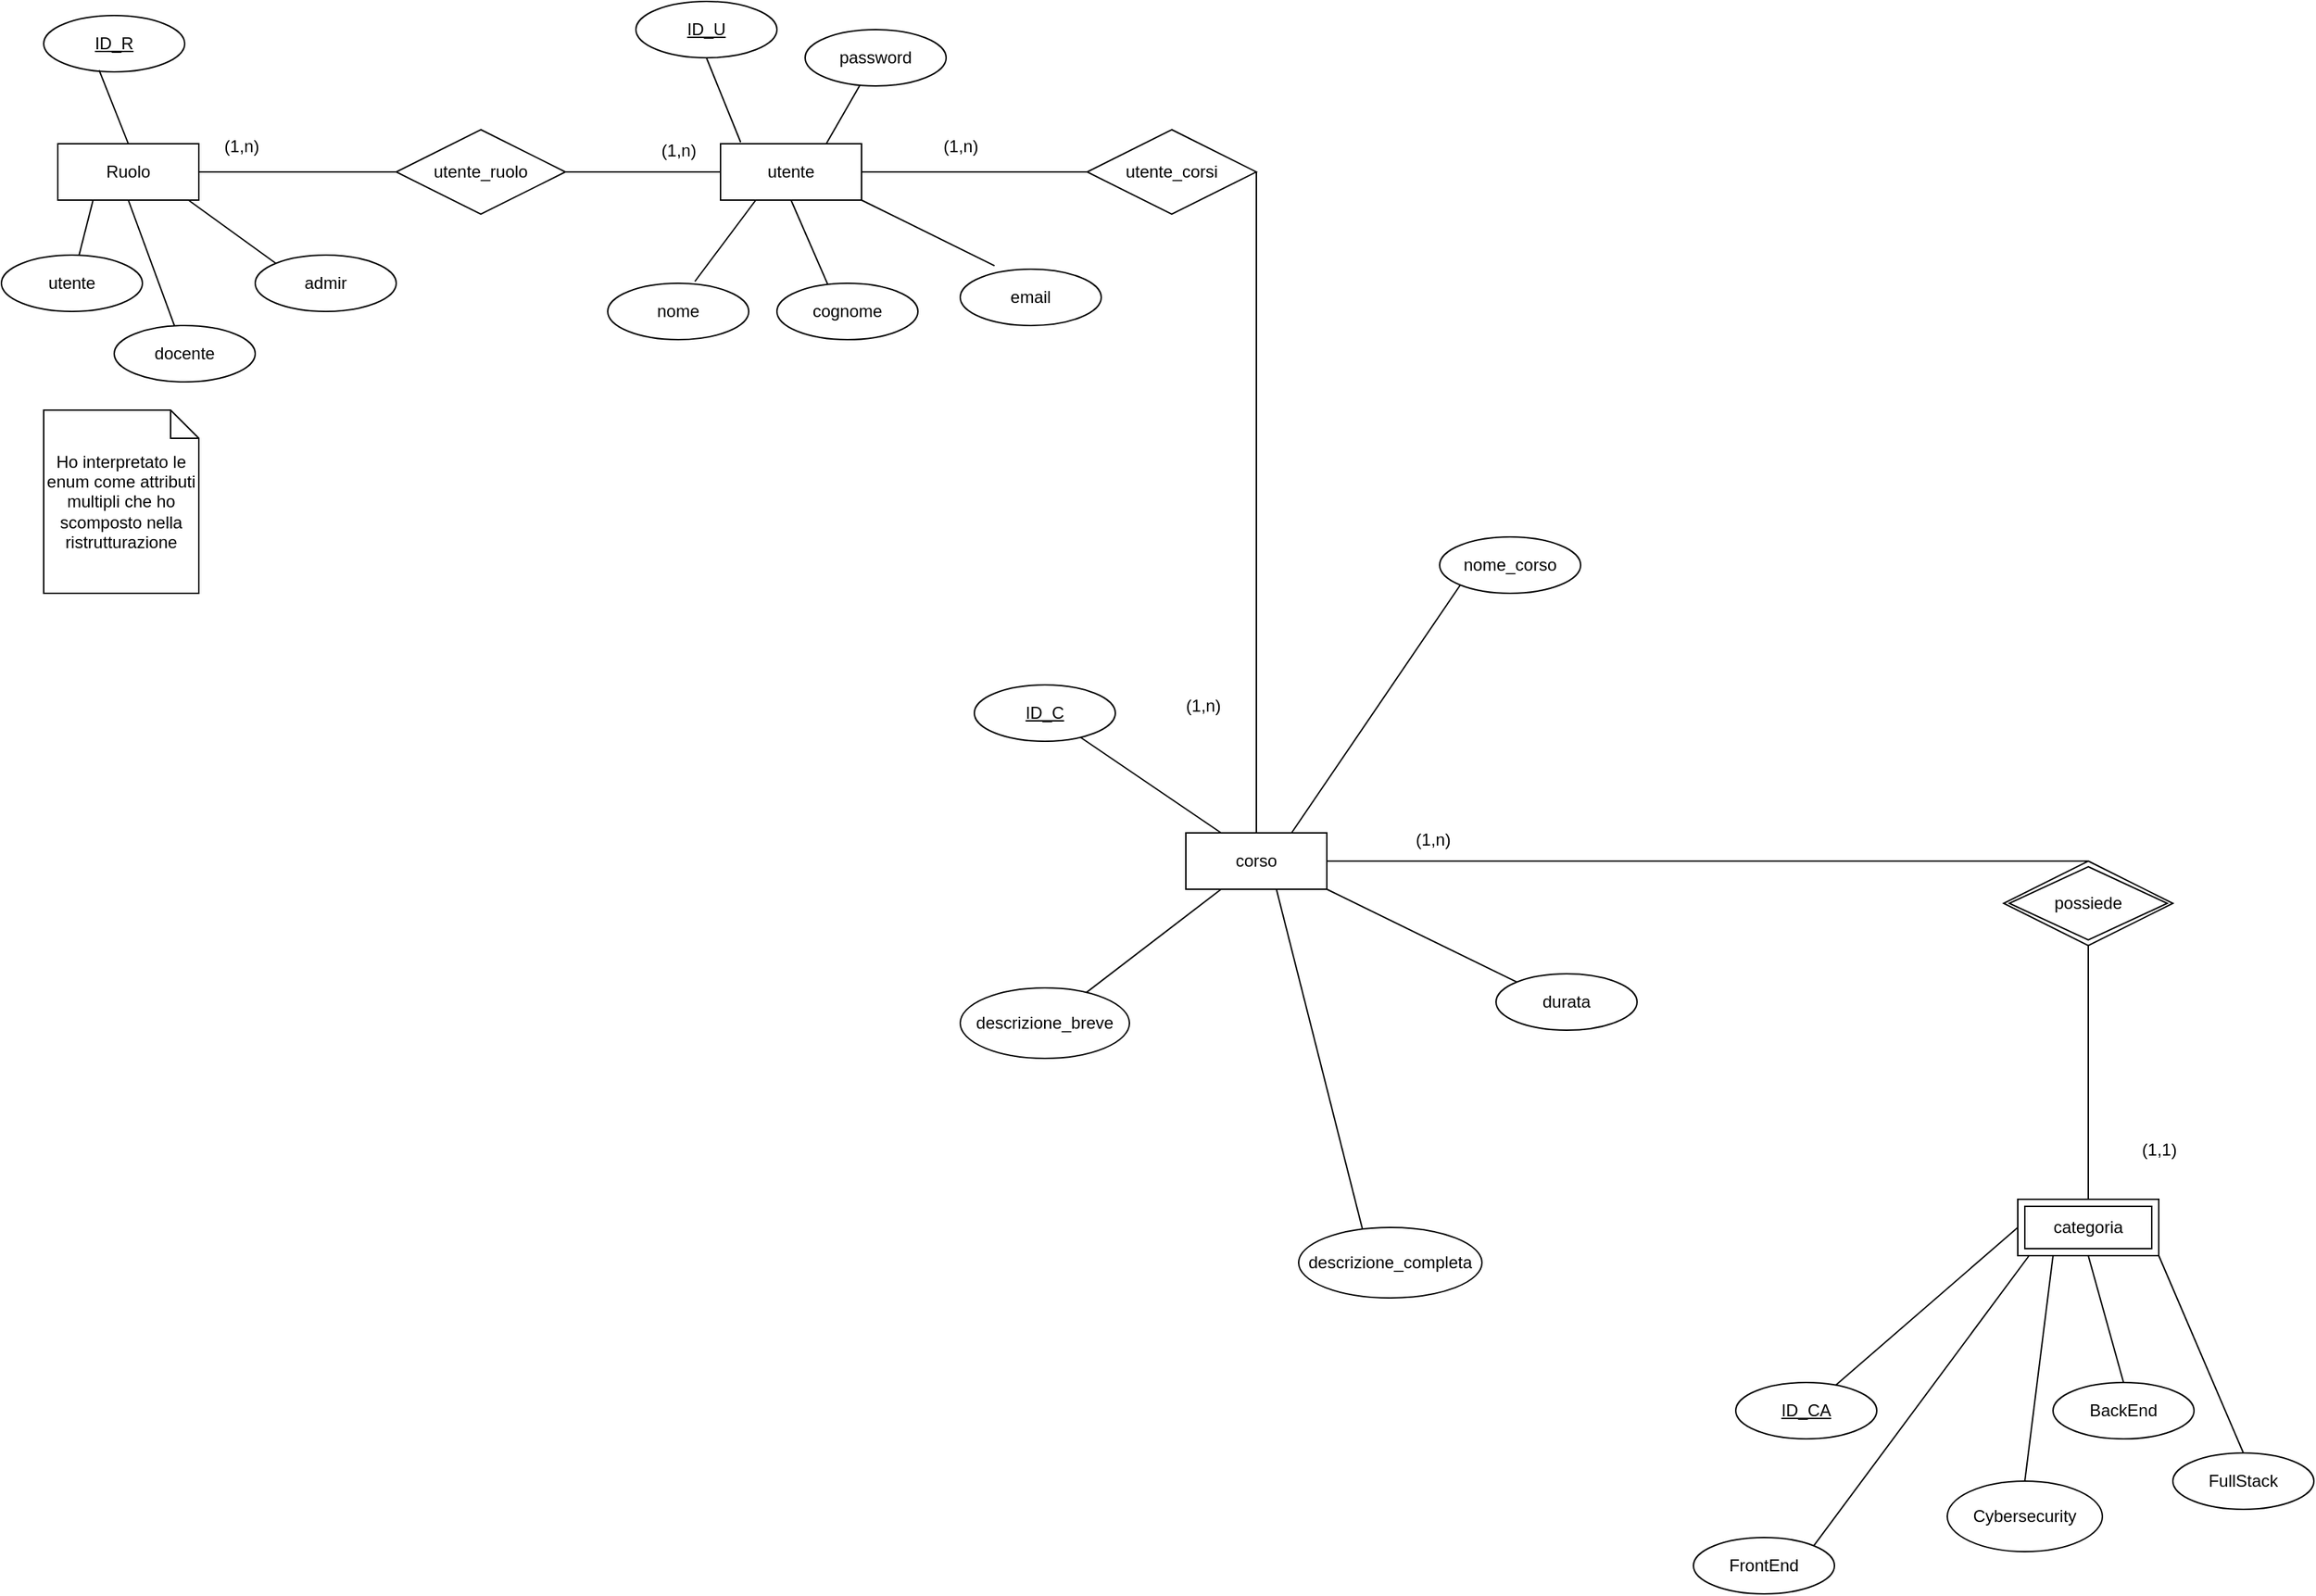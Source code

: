 <mxfile version="24.2.3" type="device">
  <diagram name="Pagina-1" id="w3DMCHcgenHs0GfEL7m-">
    <mxGraphModel dx="488" dy="413" grid="1" gridSize="10" guides="1" tooltips="1" connect="1" arrows="1" fold="1" page="1" pageScale="1" pageWidth="1654" pageHeight="1169" math="0" shadow="0">
      <root>
        <mxCell id="0" />
        <mxCell id="1" parent="0" />
        <mxCell id="BSwW54vIaD1mEI9cj9TZ-1" value="Ruolo" style="whiteSpace=wrap;html=1;align=center;" vertex="1" parent="1">
          <mxGeometry x="40" y="121" width="100" height="40" as="geometry" />
        </mxCell>
        <mxCell id="BSwW54vIaD1mEI9cj9TZ-2" value="ID_R" style="ellipse;whiteSpace=wrap;html=1;align=center;fontStyle=4;" vertex="1" parent="1">
          <mxGeometry x="30" y="30" width="100" height="40" as="geometry" />
        </mxCell>
        <mxCell id="BSwW54vIaD1mEI9cj9TZ-3" value="" style="endArrow=none;html=1;rounded=0;exitX=0.5;exitY=0;exitDx=0;exitDy=0;entryX=0.393;entryY=0.969;entryDx=0;entryDy=0;entryPerimeter=0;" edge="1" parent="1" source="BSwW54vIaD1mEI9cj9TZ-1" target="BSwW54vIaD1mEI9cj9TZ-2">
          <mxGeometry relative="1" as="geometry">
            <mxPoint x="280" y="350" as="sourcePoint" />
            <mxPoint x="80" y="70" as="targetPoint" />
          </mxGeometry>
        </mxCell>
        <mxCell id="BSwW54vIaD1mEI9cj9TZ-7" value="" style="endArrow=none;html=1;rounded=0;exitX=0.25;exitY=1;exitDx=0;exitDy=0;" edge="1" parent="1" source="BSwW54vIaD1mEI9cj9TZ-1" target="BSwW54vIaD1mEI9cj9TZ-8">
          <mxGeometry relative="1" as="geometry">
            <mxPoint x="280" y="330" as="sourcePoint" />
            <mxPoint x="60" y="200" as="targetPoint" />
          </mxGeometry>
        </mxCell>
        <mxCell id="BSwW54vIaD1mEI9cj9TZ-8" value="utente" style="ellipse;whiteSpace=wrap;html=1;align=center;" vertex="1" parent="1">
          <mxGeometry y="200" width="100" height="40" as="geometry" />
        </mxCell>
        <mxCell id="BSwW54vIaD1mEI9cj9TZ-9" value="" style="endArrow=none;html=1;rounded=0;exitX=0.5;exitY=1;exitDx=0;exitDy=0;" edge="1" parent="1" source="BSwW54vIaD1mEI9cj9TZ-1" target="BSwW54vIaD1mEI9cj9TZ-10">
          <mxGeometry relative="1" as="geometry">
            <mxPoint x="250" y="330" as="sourcePoint" />
            <mxPoint x="130" y="270" as="targetPoint" />
          </mxGeometry>
        </mxCell>
        <mxCell id="BSwW54vIaD1mEI9cj9TZ-10" value="docente" style="ellipse;whiteSpace=wrap;html=1;align=center;" vertex="1" parent="1">
          <mxGeometry x="80" y="250" width="100" height="40" as="geometry" />
        </mxCell>
        <mxCell id="BSwW54vIaD1mEI9cj9TZ-11" value="admir" style="ellipse;whiteSpace=wrap;html=1;align=center;" vertex="1" parent="1">
          <mxGeometry x="180" y="200" width="100" height="40" as="geometry" />
        </mxCell>
        <mxCell id="BSwW54vIaD1mEI9cj9TZ-12" value="" style="endArrow=none;html=1;rounded=0;exitX=0.93;exitY=1.007;exitDx=0;exitDy=0;exitPerimeter=0;entryX=0;entryY=0;entryDx=0;entryDy=0;" edge="1" parent="1" source="BSwW54vIaD1mEI9cj9TZ-1" target="BSwW54vIaD1mEI9cj9TZ-11">
          <mxGeometry relative="1" as="geometry">
            <mxPoint x="250" y="330" as="sourcePoint" />
            <mxPoint x="180" y="200" as="targetPoint" />
          </mxGeometry>
        </mxCell>
        <mxCell id="BSwW54vIaD1mEI9cj9TZ-13" value="" style="endArrow=none;html=1;rounded=0;exitX=1;exitY=0.5;exitDx=0;exitDy=0;" edge="1" parent="1" source="BSwW54vIaD1mEI9cj9TZ-1" target="BSwW54vIaD1mEI9cj9TZ-14">
          <mxGeometry relative="1" as="geometry">
            <mxPoint x="250" y="330" as="sourcePoint" />
            <mxPoint x="320" y="141" as="targetPoint" />
          </mxGeometry>
        </mxCell>
        <mxCell id="BSwW54vIaD1mEI9cj9TZ-14" value="utente_ruolo" style="shape=rhombus;perimeter=rhombusPerimeter;whiteSpace=wrap;html=1;align=center;" vertex="1" parent="1">
          <mxGeometry x="280" y="111" width="120" height="60" as="geometry" />
        </mxCell>
        <mxCell id="BSwW54vIaD1mEI9cj9TZ-15" value="" style="endArrow=none;html=1;rounded=0;exitX=1;exitY=0.5;exitDx=0;exitDy=0;" edge="1" parent="1" source="BSwW54vIaD1mEI9cj9TZ-14" target="BSwW54vIaD1mEI9cj9TZ-16">
          <mxGeometry relative="1" as="geometry">
            <mxPoint x="250" y="330" as="sourcePoint" />
            <mxPoint x="500" y="141" as="targetPoint" />
          </mxGeometry>
        </mxCell>
        <mxCell id="BSwW54vIaD1mEI9cj9TZ-16" value="utente" style="whiteSpace=wrap;html=1;align=center;" vertex="1" parent="1">
          <mxGeometry x="510" y="121" width="100" height="40" as="geometry" />
        </mxCell>
        <mxCell id="BSwW54vIaD1mEI9cj9TZ-17" value="(1,n)" style="text;html=1;align=center;verticalAlign=middle;resizable=0;points=[];autosize=1;strokeColor=none;fillColor=none;" vertex="1" parent="1">
          <mxGeometry x="145" y="108" width="50" height="30" as="geometry" />
        </mxCell>
        <mxCell id="BSwW54vIaD1mEI9cj9TZ-18" value="(1,n)" style="text;html=1;align=center;verticalAlign=middle;resizable=0;points=[];autosize=1;strokeColor=none;fillColor=none;" vertex="1" parent="1">
          <mxGeometry x="455" y="111" width="50" height="30" as="geometry" />
        </mxCell>
        <mxCell id="BSwW54vIaD1mEI9cj9TZ-19" value="" style="endArrow=none;html=1;rounded=0;entryX=0.143;entryY=-0.025;entryDx=0;entryDy=0;entryPerimeter=0;exitX=0.5;exitY=1;exitDx=0;exitDy=0;" edge="1" parent="1" source="BSwW54vIaD1mEI9cj9TZ-20" target="BSwW54vIaD1mEI9cj9TZ-16">
          <mxGeometry relative="1" as="geometry">
            <mxPoint x="510" y="60" as="sourcePoint" />
            <mxPoint x="540" y="120" as="targetPoint" />
          </mxGeometry>
        </mxCell>
        <mxCell id="BSwW54vIaD1mEI9cj9TZ-20" value="ID_U" style="ellipse;whiteSpace=wrap;html=1;align=center;fontStyle=4;" vertex="1" parent="1">
          <mxGeometry x="450" y="20" width="100" height="40" as="geometry" />
        </mxCell>
        <mxCell id="BSwW54vIaD1mEI9cj9TZ-21" value="" style="endArrow=none;html=1;rounded=0;entryX=0.25;entryY=1;entryDx=0;entryDy=0;exitX=0.618;exitY=-0.031;exitDx=0;exitDy=0;exitPerimeter=0;" edge="1" parent="1" source="BSwW54vIaD1mEI9cj9TZ-22" target="BSwW54vIaD1mEI9cj9TZ-16">
          <mxGeometry relative="1" as="geometry">
            <mxPoint x="500" y="210" as="sourcePoint" />
            <mxPoint x="410" y="110" as="targetPoint" />
          </mxGeometry>
        </mxCell>
        <mxCell id="BSwW54vIaD1mEI9cj9TZ-22" value="nome" style="ellipse;whiteSpace=wrap;html=1;align=center;" vertex="1" parent="1">
          <mxGeometry x="430" y="220" width="100" height="40" as="geometry" />
        </mxCell>
        <mxCell id="BSwW54vIaD1mEI9cj9TZ-23" value="" style="endArrow=none;html=1;rounded=0;entryX=0.5;entryY=1;entryDx=0;entryDy=0;exitX=0.368;exitY=0.063;exitDx=0;exitDy=0;exitPerimeter=0;" edge="1" parent="1" source="BSwW54vIaD1mEI9cj9TZ-24" target="BSwW54vIaD1mEI9cj9TZ-16">
          <mxGeometry relative="1" as="geometry">
            <mxPoint x="570" y="210" as="sourcePoint" />
            <mxPoint x="410" y="110" as="targetPoint" />
          </mxGeometry>
        </mxCell>
        <mxCell id="BSwW54vIaD1mEI9cj9TZ-24" value="cognome" style="ellipse;whiteSpace=wrap;html=1;align=center;" vertex="1" parent="1">
          <mxGeometry x="550" y="220" width="100" height="40" as="geometry" />
        </mxCell>
        <mxCell id="BSwW54vIaD1mEI9cj9TZ-25" value="" style="endArrow=none;html=1;rounded=0;entryX=1;entryY=1;entryDx=0;entryDy=0;exitX=0.243;exitY=-0.062;exitDx=0;exitDy=0;exitPerimeter=0;" edge="1" parent="1" source="BSwW54vIaD1mEI9cj9TZ-26" target="BSwW54vIaD1mEI9cj9TZ-16">
          <mxGeometry relative="1" as="geometry">
            <mxPoint x="660" y="210" as="sourcePoint" />
            <mxPoint x="410" y="110" as="targetPoint" />
          </mxGeometry>
        </mxCell>
        <mxCell id="BSwW54vIaD1mEI9cj9TZ-26" value="email" style="ellipse;whiteSpace=wrap;html=1;align=center;" vertex="1" parent="1">
          <mxGeometry x="680" y="210" width="100" height="40" as="geometry" />
        </mxCell>
        <mxCell id="BSwW54vIaD1mEI9cj9TZ-27" value="" style="endArrow=none;html=1;rounded=0;exitX=0.75;exitY=0;exitDx=0;exitDy=0;" edge="1" parent="1" source="BSwW54vIaD1mEI9cj9TZ-16" target="BSwW54vIaD1mEI9cj9TZ-28">
          <mxGeometry relative="1" as="geometry">
            <mxPoint x="670" y="110" as="sourcePoint" />
            <mxPoint x="620" y="60" as="targetPoint" />
          </mxGeometry>
        </mxCell>
        <mxCell id="BSwW54vIaD1mEI9cj9TZ-28" value="password" style="ellipse;whiteSpace=wrap;html=1;align=center;" vertex="1" parent="1">
          <mxGeometry x="570" y="40" width="100" height="40" as="geometry" />
        </mxCell>
        <mxCell id="BSwW54vIaD1mEI9cj9TZ-30" value="" style="endArrow=none;html=1;rounded=0;exitX=1;exitY=0.5;exitDx=0;exitDy=0;" edge="1" parent="1" source="BSwW54vIaD1mEI9cj9TZ-16" target="BSwW54vIaD1mEI9cj9TZ-31">
          <mxGeometry relative="1" as="geometry">
            <mxPoint x="670" y="110" as="sourcePoint" />
            <mxPoint x="830" y="141" as="targetPoint" />
          </mxGeometry>
        </mxCell>
        <mxCell id="BSwW54vIaD1mEI9cj9TZ-31" value="utente_corsi" style="shape=rhombus;perimeter=rhombusPerimeter;whiteSpace=wrap;html=1;align=center;" vertex="1" parent="1">
          <mxGeometry x="770" y="111" width="120" height="60" as="geometry" />
        </mxCell>
        <mxCell id="BSwW54vIaD1mEI9cj9TZ-32" value="" style="endArrow=none;html=1;rounded=0;entryX=1;entryY=0.5;entryDx=0;entryDy=0;exitX=0.5;exitY=0;exitDx=0;exitDy=0;" edge="1" parent="1" source="BSwW54vIaD1mEI9cj9TZ-33" target="BSwW54vIaD1mEI9cj9TZ-31">
          <mxGeometry relative="1" as="geometry">
            <mxPoint x="990" y="140" as="sourcePoint" />
            <mxPoint x="830" y="110" as="targetPoint" />
          </mxGeometry>
        </mxCell>
        <mxCell id="BSwW54vIaD1mEI9cj9TZ-33" value="corso" style="whiteSpace=wrap;html=1;align=center;" vertex="1" parent="1">
          <mxGeometry x="840" y="610" width="100" height="40" as="geometry" />
        </mxCell>
        <mxCell id="BSwW54vIaD1mEI9cj9TZ-34" value="" style="endArrow=none;html=1;rounded=0;exitX=0.25;exitY=0;exitDx=0;exitDy=0;" edge="1" parent="1" source="BSwW54vIaD1mEI9cj9TZ-33" target="BSwW54vIaD1mEI9cj9TZ-35">
          <mxGeometry relative="1" as="geometry">
            <mxPoint x="1020" y="80" as="sourcePoint" />
            <mxPoint x="1030" y="120" as="targetPoint" />
          </mxGeometry>
        </mxCell>
        <mxCell id="BSwW54vIaD1mEI9cj9TZ-35" value="ID_C" style="ellipse;whiteSpace=wrap;html=1;align=center;fontStyle=4;" vertex="1" parent="1">
          <mxGeometry x="690" y="505" width="100" height="40" as="geometry" />
        </mxCell>
        <mxCell id="BSwW54vIaD1mEI9cj9TZ-36" value="" style="endArrow=none;html=1;rounded=0;entryX=0.75;entryY=0;entryDx=0;entryDy=0;exitX=0;exitY=1;exitDx=0;exitDy=0;" edge="1" parent="1" source="BSwW54vIaD1mEI9cj9TZ-37" target="BSwW54vIaD1mEI9cj9TZ-33">
          <mxGeometry relative="1" as="geometry">
            <mxPoint x="1100" y="70" as="sourcePoint" />
            <mxPoint x="1030" y="110" as="targetPoint" />
          </mxGeometry>
        </mxCell>
        <mxCell id="BSwW54vIaD1mEI9cj9TZ-37" value="nome_corso" style="ellipse;whiteSpace=wrap;html=1;align=center;" vertex="1" parent="1">
          <mxGeometry x="1020" y="400" width="100" height="40" as="geometry" />
        </mxCell>
        <mxCell id="BSwW54vIaD1mEI9cj9TZ-38" value="" style="endArrow=none;html=1;rounded=0;entryX=0.25;entryY=1;entryDx=0;entryDy=0;exitX=0.73;exitY=0.094;exitDx=0;exitDy=0;exitPerimeter=0;" edge="1" parent="1" source="BSwW54vIaD1mEI9cj9TZ-39" target="BSwW54vIaD1mEI9cj9TZ-33">
          <mxGeometry relative="1" as="geometry">
            <mxPoint x="1000" y="200" as="sourcePoint" />
            <mxPoint x="1030" y="110" as="targetPoint" />
          </mxGeometry>
        </mxCell>
        <mxCell id="BSwW54vIaD1mEI9cj9TZ-39" value="descrizione_breve" style="ellipse;whiteSpace=wrap;html=1;align=center;" vertex="1" parent="1">
          <mxGeometry x="680" y="720" width="120" height="50" as="geometry" />
        </mxCell>
        <mxCell id="BSwW54vIaD1mEI9cj9TZ-41" value="" style="endArrow=none;html=1;rounded=0;entryX=0.643;entryY=1.007;entryDx=0;entryDy=0;entryPerimeter=0;exitX=0.355;exitY=0.094;exitDx=0;exitDy=0;exitPerimeter=0;" edge="1" parent="1" source="BSwW54vIaD1mEI9cj9TZ-42" target="BSwW54vIaD1mEI9cj9TZ-33">
          <mxGeometry relative="1" as="geometry">
            <mxPoint x="1090" y="220" as="sourcePoint" />
            <mxPoint x="1030" y="110" as="targetPoint" />
          </mxGeometry>
        </mxCell>
        <mxCell id="BSwW54vIaD1mEI9cj9TZ-42" value="descrizione_completa" style="ellipse;whiteSpace=wrap;html=1;align=center;" vertex="1" parent="1">
          <mxGeometry x="920" y="890" width="130" height="50" as="geometry" />
        </mxCell>
        <mxCell id="BSwW54vIaD1mEI9cj9TZ-43" value="" style="endArrow=none;html=1;rounded=0;entryX=1;entryY=1;entryDx=0;entryDy=0;exitX=0;exitY=0;exitDx=0;exitDy=0;" edge="1" parent="1" source="BSwW54vIaD1mEI9cj9TZ-44" target="BSwW54vIaD1mEI9cj9TZ-33">
          <mxGeometry relative="1" as="geometry">
            <mxPoint x="1220" y="190" as="sourcePoint" />
            <mxPoint x="1030" y="110" as="targetPoint" />
          </mxGeometry>
        </mxCell>
        <mxCell id="BSwW54vIaD1mEI9cj9TZ-44" value="durata" style="ellipse;whiteSpace=wrap;html=1;align=center;" vertex="1" parent="1">
          <mxGeometry x="1060" y="710" width="100" height="40" as="geometry" />
        </mxCell>
        <mxCell id="BSwW54vIaD1mEI9cj9TZ-45" value="" style="endArrow=none;html=1;rounded=0;exitX=1;exitY=0.5;exitDx=0;exitDy=0;entryX=0.5;entryY=0;entryDx=0;entryDy=0;" edge="1" parent="1" source="BSwW54vIaD1mEI9cj9TZ-33" target="BSwW54vIaD1mEI9cj9TZ-49">
          <mxGeometry relative="1" as="geometry">
            <mxPoint x="1390" y="110" as="sourcePoint" />
            <mxPoint x="1480" y="360" as="targetPoint" />
            <Array as="points" />
          </mxGeometry>
        </mxCell>
        <mxCell id="BSwW54vIaD1mEI9cj9TZ-46" value="(1,n)" style="text;html=1;align=center;verticalAlign=middle;resizable=0;points=[];autosize=1;strokeColor=none;fillColor=none;" vertex="1" parent="1">
          <mxGeometry x="655" y="108" width="50" height="30" as="geometry" />
        </mxCell>
        <mxCell id="BSwW54vIaD1mEI9cj9TZ-47" value="(1,n)" style="text;html=1;align=center;verticalAlign=middle;resizable=0;points=[];autosize=1;strokeColor=none;fillColor=none;" vertex="1" parent="1">
          <mxGeometry x="827" y="505" width="50" height="30" as="geometry" />
        </mxCell>
        <mxCell id="BSwW54vIaD1mEI9cj9TZ-49" value="possiede" style="shape=rhombus;double=1;perimeter=rhombusPerimeter;whiteSpace=wrap;html=1;align=center;" vertex="1" parent="1">
          <mxGeometry x="1420" y="630" width="120" height="60" as="geometry" />
        </mxCell>
        <mxCell id="BSwW54vIaD1mEI9cj9TZ-50" value="" style="endArrow=none;html=1;rounded=0;entryX=0.5;entryY=1;entryDx=0;entryDy=0;exitX=0.5;exitY=0;exitDx=0;exitDy=0;" edge="1" parent="1" source="BSwW54vIaD1mEI9cj9TZ-52" target="BSwW54vIaD1mEI9cj9TZ-49">
          <mxGeometry relative="1" as="geometry">
            <mxPoint x="1480" y="530" as="sourcePoint" />
            <mxPoint x="1340" y="280" as="targetPoint" />
          </mxGeometry>
        </mxCell>
        <mxCell id="BSwW54vIaD1mEI9cj9TZ-52" value="categoria" style="shape=ext;margin=3;double=1;whiteSpace=wrap;html=1;align=center;" vertex="1" parent="1">
          <mxGeometry x="1430" y="870" width="100" height="40" as="geometry" />
        </mxCell>
        <mxCell id="BSwW54vIaD1mEI9cj9TZ-53" value="(1,1)" style="text;html=1;align=center;verticalAlign=middle;resizable=0;points=[];autosize=1;strokeColor=none;fillColor=none;" vertex="1" parent="1">
          <mxGeometry x="1505" y="820" width="50" height="30" as="geometry" />
        </mxCell>
        <mxCell id="BSwW54vIaD1mEI9cj9TZ-54" value="(1,n)" style="text;html=1;align=center;verticalAlign=middle;resizable=0;points=[];autosize=1;strokeColor=none;fillColor=none;" vertex="1" parent="1">
          <mxGeometry x="990" y="600" width="50" height="30" as="geometry" />
        </mxCell>
        <mxCell id="BSwW54vIaD1mEI9cj9TZ-55" value="" style="endArrow=none;html=1;rounded=0;entryX=0.08;entryY=1;entryDx=0;entryDy=0;entryPerimeter=0;exitX=1;exitY=0;exitDx=0;exitDy=0;" edge="1" parent="1" source="BSwW54vIaD1mEI9cj9TZ-58" target="BSwW54vIaD1mEI9cj9TZ-52">
          <mxGeometry relative="1" as="geometry">
            <mxPoint x="1370" y="650" as="sourcePoint" />
            <mxPoint x="1340" y="640" as="targetPoint" />
          </mxGeometry>
        </mxCell>
        <mxCell id="BSwW54vIaD1mEI9cj9TZ-56" value="" style="endArrow=none;html=1;rounded=0;entryX=0.5;entryY=1;entryDx=0;entryDy=0;exitX=0.5;exitY=0;exitDx=0;exitDy=0;" edge="1" parent="1" source="BSwW54vIaD1mEI9cj9TZ-59" target="BSwW54vIaD1mEI9cj9TZ-52">
          <mxGeometry relative="1" as="geometry">
            <mxPoint x="1480" y="710" as="sourcePoint" />
            <mxPoint x="1340" y="640" as="targetPoint" />
          </mxGeometry>
        </mxCell>
        <mxCell id="BSwW54vIaD1mEI9cj9TZ-57" value="" style="endArrow=none;html=1;rounded=0;entryX=1;entryY=1;entryDx=0;entryDy=0;exitX=0.5;exitY=0;exitDx=0;exitDy=0;" edge="1" parent="1" source="BSwW54vIaD1mEI9cj9TZ-60" target="BSwW54vIaD1mEI9cj9TZ-52">
          <mxGeometry relative="1" as="geometry">
            <mxPoint x="1580" y="630" as="sourcePoint" />
            <mxPoint x="1340" y="640" as="targetPoint" />
          </mxGeometry>
        </mxCell>
        <mxCell id="BSwW54vIaD1mEI9cj9TZ-58" value="FrontEnd" style="ellipse;whiteSpace=wrap;html=1;align=center;" vertex="1" parent="1">
          <mxGeometry x="1200" y="1110" width="100" height="40" as="geometry" />
        </mxCell>
        <mxCell id="BSwW54vIaD1mEI9cj9TZ-59" value="BackEnd" style="ellipse;whiteSpace=wrap;html=1;align=center;" vertex="1" parent="1">
          <mxGeometry x="1455" y="1000" width="100" height="40" as="geometry" />
        </mxCell>
        <mxCell id="BSwW54vIaD1mEI9cj9TZ-60" value="FullStack" style="ellipse;whiteSpace=wrap;html=1;align=center;" vertex="1" parent="1">
          <mxGeometry x="1540" y="1050" width="100" height="40" as="geometry" />
        </mxCell>
        <mxCell id="BSwW54vIaD1mEI9cj9TZ-61" value="" style="endArrow=none;html=1;rounded=0;exitX=0;exitY=0.5;exitDx=0;exitDy=0;" edge="1" parent="1" source="BSwW54vIaD1mEI9cj9TZ-52" target="BSwW54vIaD1mEI9cj9TZ-62">
          <mxGeometry relative="1" as="geometry">
            <mxPoint x="1390" y="640" as="sourcePoint" />
            <mxPoint x="1260" y="570" as="targetPoint" />
          </mxGeometry>
        </mxCell>
        <mxCell id="BSwW54vIaD1mEI9cj9TZ-62" value="ID_CA" style="ellipse;whiteSpace=wrap;html=1;align=center;fontStyle=4;" vertex="1" parent="1">
          <mxGeometry x="1230" y="1000" width="100" height="40" as="geometry" />
        </mxCell>
        <mxCell id="BSwW54vIaD1mEI9cj9TZ-63" value="" style="endArrow=none;html=1;rounded=0;entryX=0.25;entryY=1;entryDx=0;entryDy=0;exitX=0.5;exitY=0;exitDx=0;exitDy=0;" edge="1" parent="1" source="BSwW54vIaD1mEI9cj9TZ-64" target="BSwW54vIaD1mEI9cj9TZ-52">
          <mxGeometry relative="1" as="geometry">
            <mxPoint x="1360" y="760" as="sourcePoint" />
            <mxPoint x="1610" y="580" as="targetPoint" />
          </mxGeometry>
        </mxCell>
        <mxCell id="BSwW54vIaD1mEI9cj9TZ-64" value="Cybersecurity" style="ellipse;whiteSpace=wrap;html=1;align=center;" vertex="1" parent="1">
          <mxGeometry x="1380" y="1070" width="110" height="50" as="geometry" />
        </mxCell>
        <mxCell id="BSwW54vIaD1mEI9cj9TZ-70" value="Ho interpretato le enum come attributi multipli che ho scomposto nella ristrutturazione" style="shape=note;size=20;whiteSpace=wrap;html=1;" vertex="1" parent="1">
          <mxGeometry x="30" y="310" width="110" height="130" as="geometry" />
        </mxCell>
      </root>
    </mxGraphModel>
  </diagram>
</mxfile>
